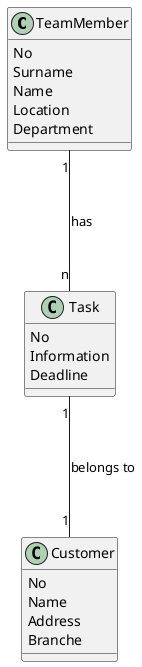 @startuml
class "TeamMember" as Team {
    No
    Surname
    Name
    Location
    Department
}

class "Task" as Task {
    No
    Information 
    Deadline
}

class "Customer" as Customer {
    No
    Name 
    Address
    Branche
}

Task "1" --- "1" Customer : "belongs to"
Team "1" --- "n" Task : "has"
@enduml
